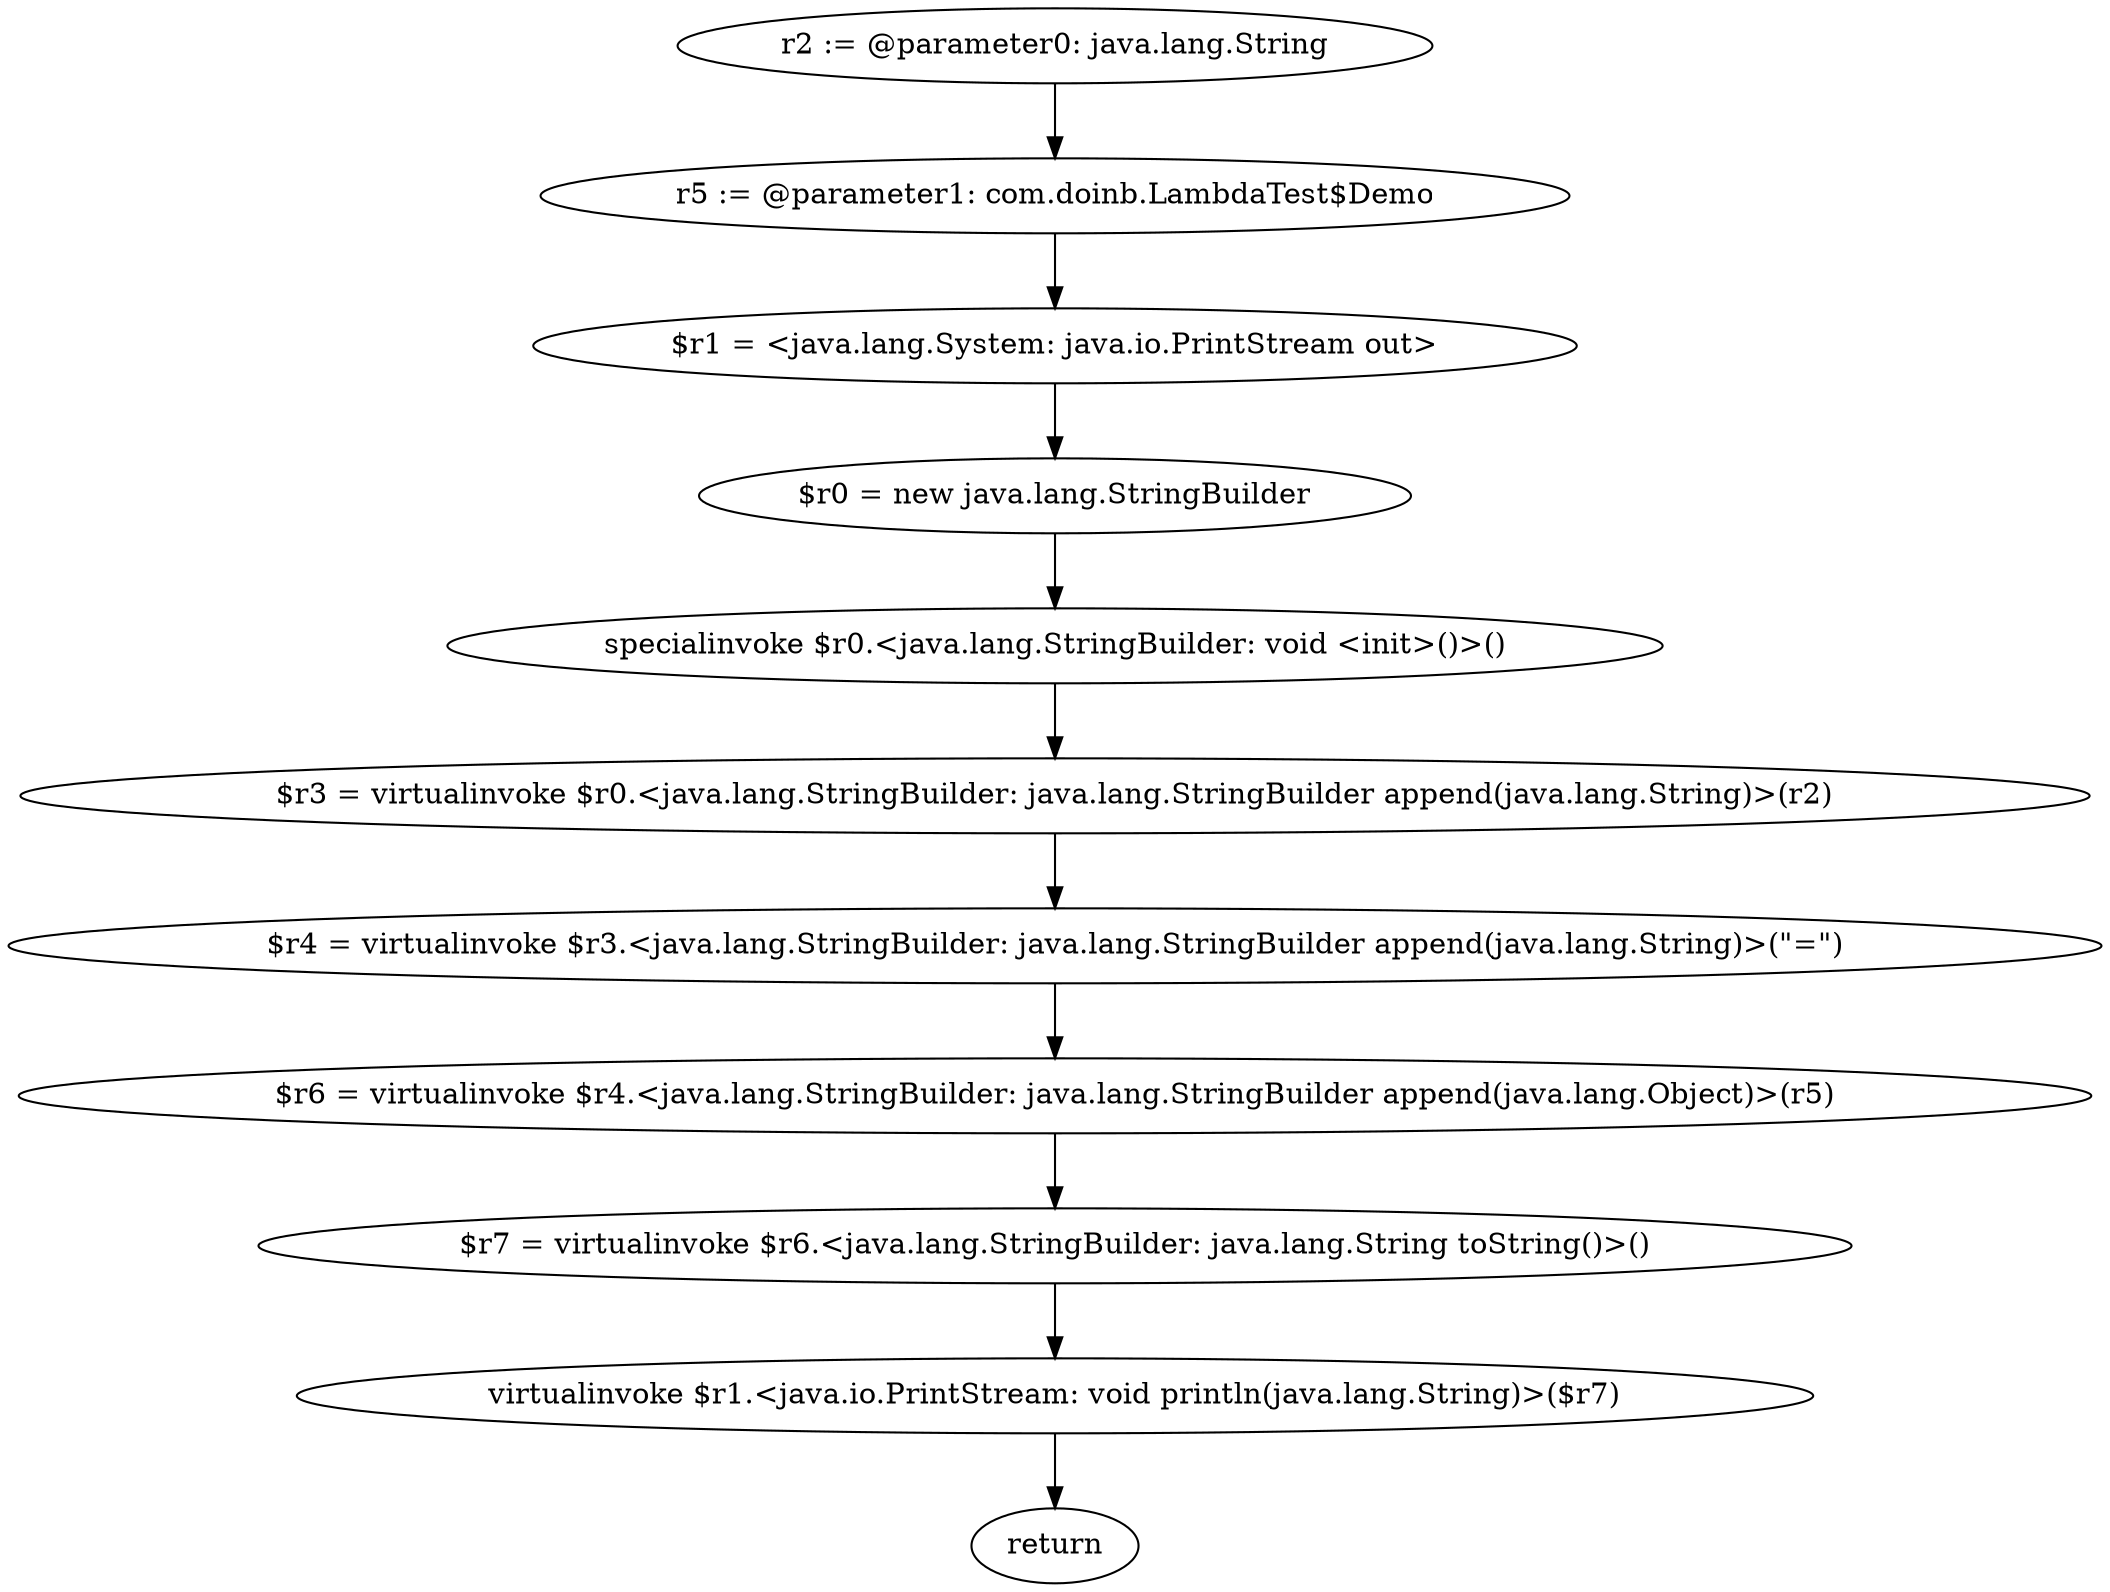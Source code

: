 digraph "unitGraph" {
    "r2 := @parameter0: java.lang.String"
    "r5 := @parameter1: com.doinb.LambdaTest$Demo"
    "$r1 = <java.lang.System: java.io.PrintStream out>"
    "$r0 = new java.lang.StringBuilder"
    "specialinvoke $r0.<java.lang.StringBuilder: void <init>()>()"
    "$r3 = virtualinvoke $r0.<java.lang.StringBuilder: java.lang.StringBuilder append(java.lang.String)>(r2)"
    "$r4 = virtualinvoke $r3.<java.lang.StringBuilder: java.lang.StringBuilder append(java.lang.String)>(\"=\")"
    "$r6 = virtualinvoke $r4.<java.lang.StringBuilder: java.lang.StringBuilder append(java.lang.Object)>(r5)"
    "$r7 = virtualinvoke $r6.<java.lang.StringBuilder: java.lang.String toString()>()"
    "virtualinvoke $r1.<java.io.PrintStream: void println(java.lang.String)>($r7)"
    "return"
    "r2 := @parameter0: java.lang.String"->"r5 := @parameter1: com.doinb.LambdaTest$Demo";
    "r5 := @parameter1: com.doinb.LambdaTest$Demo"->"$r1 = <java.lang.System: java.io.PrintStream out>";
    "$r1 = <java.lang.System: java.io.PrintStream out>"->"$r0 = new java.lang.StringBuilder";
    "$r0 = new java.lang.StringBuilder"->"specialinvoke $r0.<java.lang.StringBuilder: void <init>()>()";
    "specialinvoke $r0.<java.lang.StringBuilder: void <init>()>()"->"$r3 = virtualinvoke $r0.<java.lang.StringBuilder: java.lang.StringBuilder append(java.lang.String)>(r2)";
    "$r3 = virtualinvoke $r0.<java.lang.StringBuilder: java.lang.StringBuilder append(java.lang.String)>(r2)"->"$r4 = virtualinvoke $r3.<java.lang.StringBuilder: java.lang.StringBuilder append(java.lang.String)>(\"=\")";
    "$r4 = virtualinvoke $r3.<java.lang.StringBuilder: java.lang.StringBuilder append(java.lang.String)>(\"=\")"->"$r6 = virtualinvoke $r4.<java.lang.StringBuilder: java.lang.StringBuilder append(java.lang.Object)>(r5)";
    "$r6 = virtualinvoke $r4.<java.lang.StringBuilder: java.lang.StringBuilder append(java.lang.Object)>(r5)"->"$r7 = virtualinvoke $r6.<java.lang.StringBuilder: java.lang.String toString()>()";
    "$r7 = virtualinvoke $r6.<java.lang.StringBuilder: java.lang.String toString()>()"->"virtualinvoke $r1.<java.io.PrintStream: void println(java.lang.String)>($r7)";
    "virtualinvoke $r1.<java.io.PrintStream: void println(java.lang.String)>($r7)"->"return";
}
